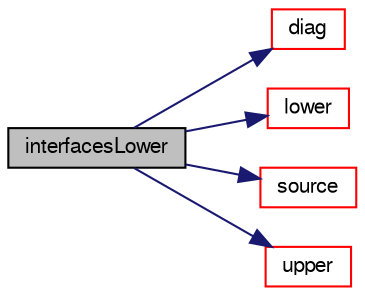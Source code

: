 digraph "interfacesLower"
{
  bgcolor="transparent";
  edge [fontname="FreeSans",fontsize="10",labelfontname="FreeSans",labelfontsize="10"];
  node [fontname="FreeSans",fontsize="10",shape=record];
  rankdir="LR";
  Node428 [label="interfacesLower",height=0.2,width=0.4,color="black", fillcolor="grey75", style="filled", fontcolor="black"];
  Node428 -> Node429 [color="midnightblue",fontsize="10",style="solid",fontname="FreeSans"];
  Node429 [label="diag",height=0.2,width=0.4,color="red",URL="$a26790.html#afd3add8997f8b9231f6d34b388cd7f3a"];
  Node428 -> Node512 [color="midnightblue",fontsize="10",style="solid",fontname="FreeSans"];
  Node512 [label="lower",height=0.2,width=0.4,color="red",URL="$a26790.html#aed8d4c3b9386a81ed7ff9f44cb736255"];
  Node428 -> Node514 [color="midnightblue",fontsize="10",style="solid",fontname="FreeSans"];
  Node514 [label="source",height=0.2,width=0.4,color="red",URL="$a26790.html#a3790e293cade7097b919633ed263158c"];
  Node428 -> Node515 [color="midnightblue",fontsize="10",style="solid",fontname="FreeSans"];
  Node515 [label="upper",height=0.2,width=0.4,color="red",URL="$a26790.html#a53e005fd695b53bc8dd07c670f533b39"];
}
